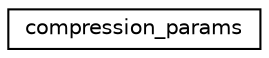 digraph "Graphical Class Hierarchy"
{
 // LATEX_PDF_SIZE
  edge [fontname="Helvetica",fontsize="10",labelfontname="Helvetica",labelfontsize="10"];
  node [fontname="Helvetica",fontsize="10",shape=record];
  rankdir="LR";
  Node0 [label="compression_params",height=0.2,width=0.4,color="black", fillcolor="white", style="filled",URL="$unioncompression__params.html",tooltip=" "];
}
